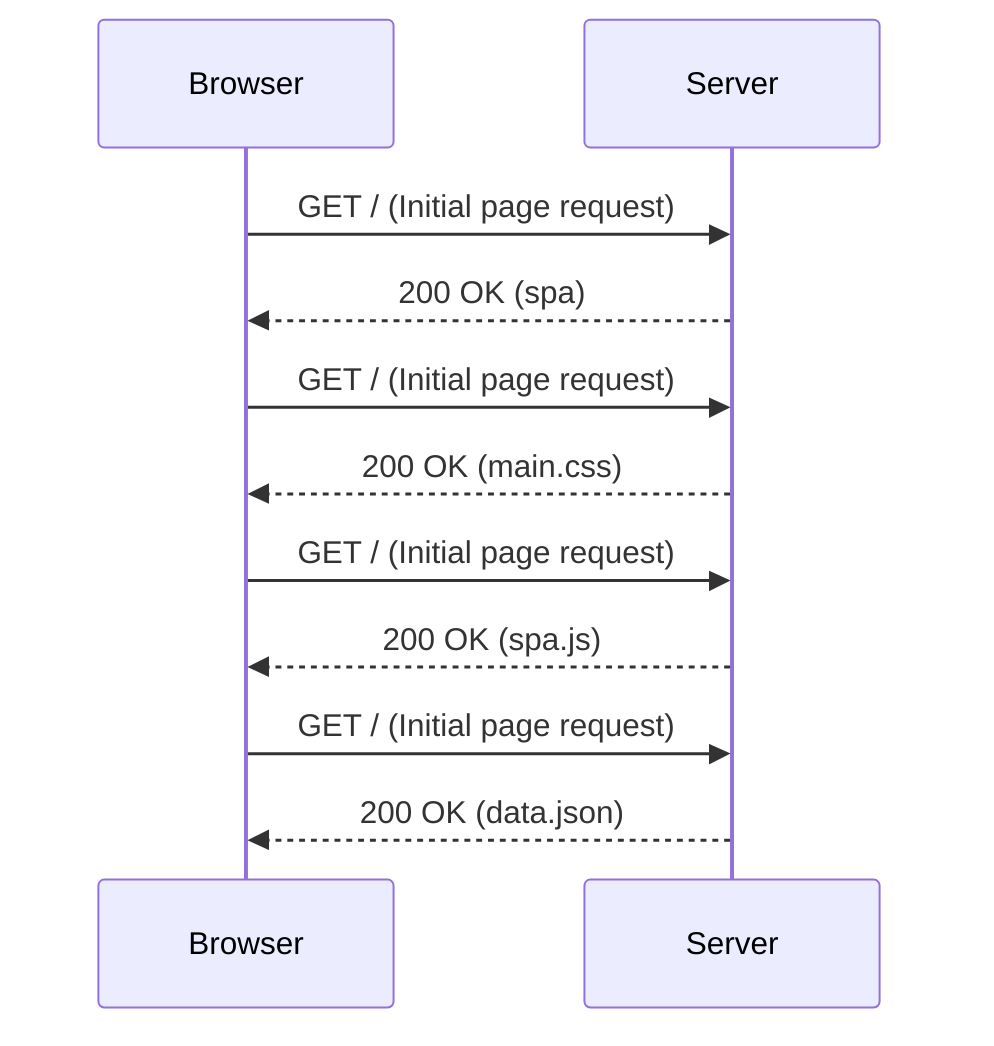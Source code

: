sequenceDiagram
   
    Browser->>Server: GET / (Initial page request)
    Server-->>Browser: 200 OK (spa)
    Browser->>Server: GET / (Initial page request)
    Server-->>Browser: 200 OK (main.css)
    Browser->>Server: GET / (Initial page request) 
    Server-->>Browser: 200 OK (spa.js)
    Browser->>Server: GET / (Initial page request)
    Server-->>Browser: 200 OK (data.json)